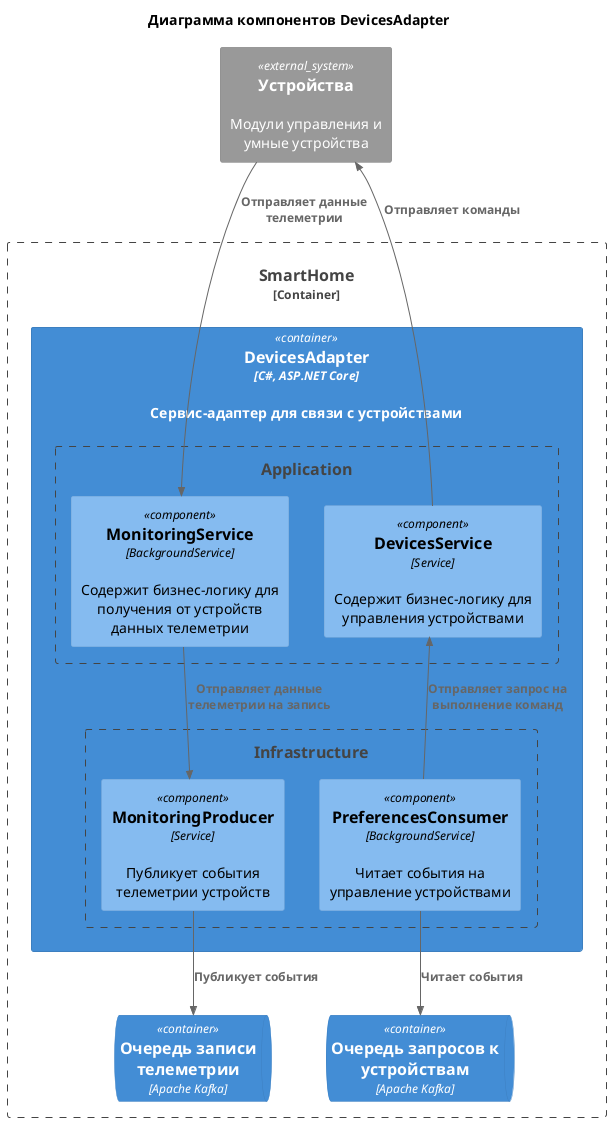 @startuml
!include <C4/C4_Component>

title Диаграмма компонентов DevicesAdapter

Container_Boundary(SmartHome, "SmartHome") {
    Container(DevicesAdapterContainer, "DevicesAdapter", "C#, ASP.NET Core", "Сервис-адаптер для связи с устройствами")
    ContainerQueue(PreferencesQueue, "Очередь запросов к устройствам", "Apache Kafka")
    ContainerQueue(MonitoringQueue, "Очередь записи телеметрии", "Apache Kafka")
}

Container(DevicesAdapterContainer, "DevicesAdapter") {
    Boundary(Services, "Application") {
        Component(DevicesService, "DevicesService", "Service", "Содержит бизнес-логику для управления устройствами")
        Component(MonitoringService, "MonitoringService", "BackgroundService", "Содержит бизнес-логику для получения от устройств данных телеметрии")
    }

    Boundary(Infrastructure, "Infrastructure") {
        Component(PreferencesConsumer, "PreferencesConsumer", "BackgroundService", "Читает события на управление устройствами")
        Component(MonitoringProducer, "MonitoringProducer", "Service", "Публикует события телеметрии устройств")
    }
}

System_Ext(Devices, "Устройства", "Модули управления и умные устройства")

Rel(MonitoringService, MonitoringProducer, "Отправляет данные телеметрии на запись")
Rel(PreferencesConsumer, DevicesService, "Отправляет запрос на выполнение команд")

Rel(PreferencesConsumer, PreferencesQueue, "Читает события")
Rel(MonitoringProducer, MonitoringQueue, "Публикует события")

Rel(DevicesService, Devices, "Отправляет команды")
Rel(Devices, MonitoringService, "Отправляет данные телеметрии")

@enduml